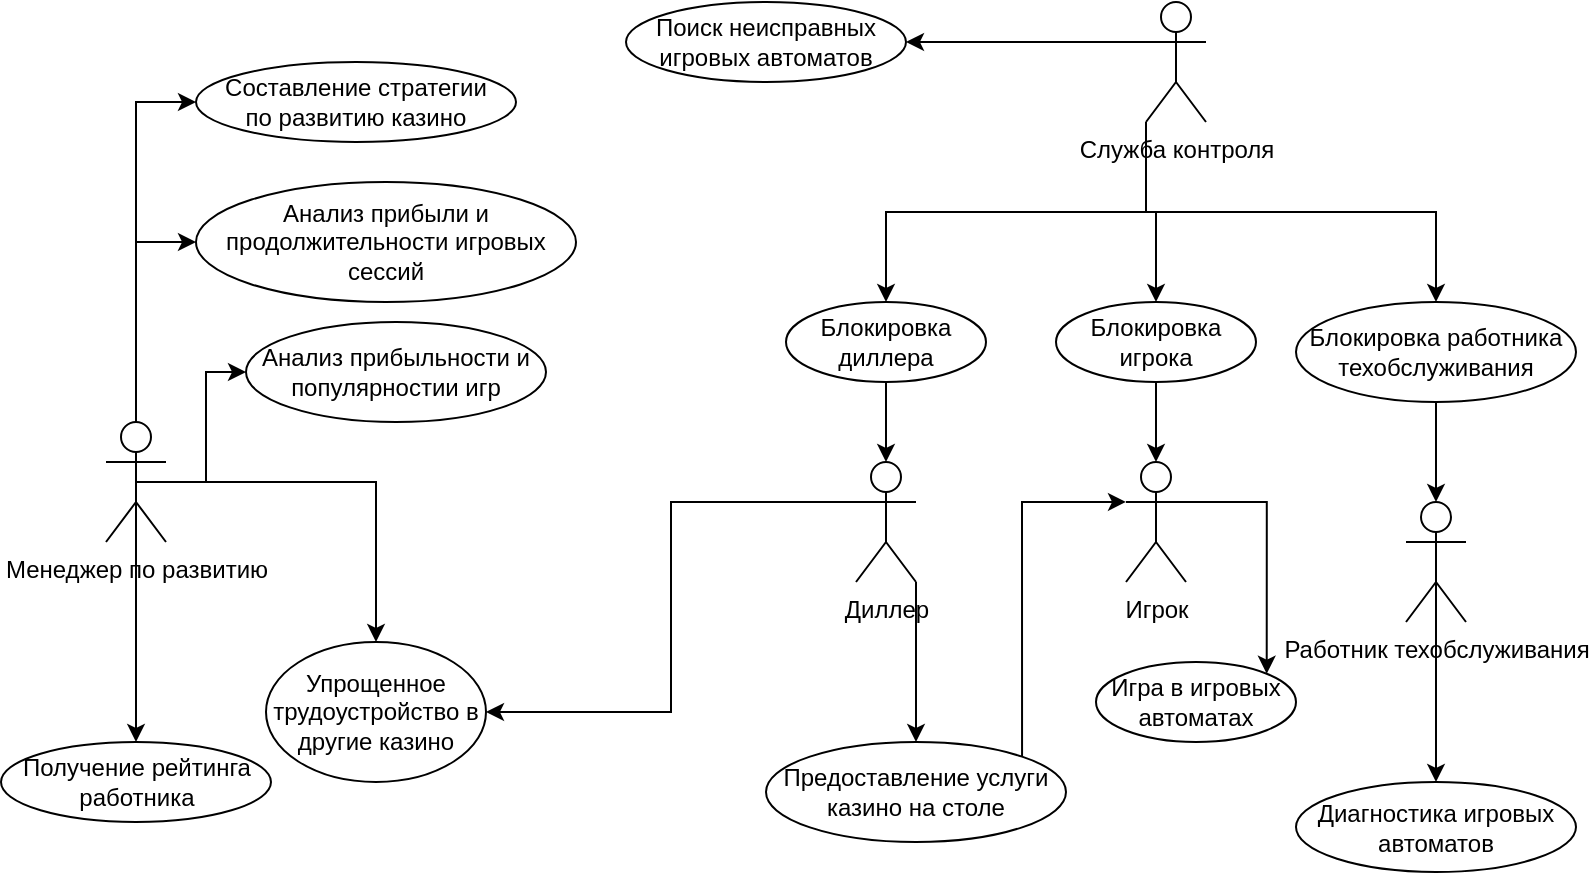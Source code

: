 <mxfile version="24.8.3">
  <diagram id="R2lEEEUBdFMjLlhIrx00" name="Page-1">
    <mxGraphModel dx="1161" dy="663" grid="1" gridSize="10" guides="1" tooltips="1" connect="1" arrows="1" fold="1" page="1" pageScale="1" pageWidth="850" pageHeight="1100" math="0" shadow="0" extFonts="Permanent Marker^https://fonts.googleapis.com/css?family=Permanent+Marker">
      <root>
        <mxCell id="0" />
        <mxCell id="1" parent="0" />
        <mxCell id="PewiOTrZ7ExZwnoL11AP-51" style="edgeStyle=orthogonalEdgeStyle;rounded=0;orthogonalLoop=1;jettySize=auto;html=1;exitX=0.5;exitY=0;exitDx=0;exitDy=0;exitPerimeter=0;entryX=0;entryY=0.5;entryDx=0;entryDy=0;" edge="1" parent="1" source="PewiOTrZ7ExZwnoL11AP-1" target="PewiOTrZ7ExZwnoL11AP-5">
          <mxGeometry relative="1" as="geometry" />
        </mxCell>
        <mxCell id="PewiOTrZ7ExZwnoL11AP-53" style="edgeStyle=orthogonalEdgeStyle;rounded=0;orthogonalLoop=1;jettySize=auto;html=1;exitX=0.5;exitY=0;exitDx=0;exitDy=0;exitPerimeter=0;entryX=0;entryY=0.5;entryDx=0;entryDy=0;" edge="1" parent="1" source="PewiOTrZ7ExZwnoL11AP-1" target="PewiOTrZ7ExZwnoL11AP-7">
          <mxGeometry relative="1" as="geometry" />
        </mxCell>
        <mxCell id="PewiOTrZ7ExZwnoL11AP-54" style="edgeStyle=orthogonalEdgeStyle;rounded=0;orthogonalLoop=1;jettySize=auto;html=1;exitX=0.5;exitY=0.5;exitDx=0;exitDy=0;exitPerimeter=0;entryX=0;entryY=0.5;entryDx=0;entryDy=0;" edge="1" parent="1" source="PewiOTrZ7ExZwnoL11AP-1" target="PewiOTrZ7ExZwnoL11AP-6">
          <mxGeometry relative="1" as="geometry" />
        </mxCell>
        <mxCell id="PewiOTrZ7ExZwnoL11AP-55" style="edgeStyle=orthogonalEdgeStyle;rounded=0;orthogonalLoop=1;jettySize=auto;html=1;exitX=0.5;exitY=0.5;exitDx=0;exitDy=0;exitPerimeter=0;" edge="1" parent="1" source="PewiOTrZ7ExZwnoL11AP-1" target="PewiOTrZ7ExZwnoL11AP-49">
          <mxGeometry relative="1" as="geometry" />
        </mxCell>
        <mxCell id="PewiOTrZ7ExZwnoL11AP-66" style="edgeStyle=orthogonalEdgeStyle;rounded=0;orthogonalLoop=1;jettySize=auto;html=1;exitX=0.5;exitY=0.5;exitDx=0;exitDy=0;exitPerimeter=0;" edge="1" parent="1" source="PewiOTrZ7ExZwnoL11AP-1" target="PewiOTrZ7ExZwnoL11AP-65">
          <mxGeometry relative="1" as="geometry" />
        </mxCell>
        <mxCell id="PewiOTrZ7ExZwnoL11AP-1" value="Менеджер по развитию" style="shape=umlActor;verticalLabelPosition=bottom;verticalAlign=top;html=1;outlineConnect=0;" vertex="1" parent="1">
          <mxGeometry x="70" y="240" width="30" height="60" as="geometry" />
        </mxCell>
        <mxCell id="PewiOTrZ7ExZwnoL11AP-62" style="edgeStyle=orthogonalEdgeStyle;rounded=0;orthogonalLoop=1;jettySize=auto;html=1;exitX=0;exitY=0.333;exitDx=0;exitDy=0;exitPerimeter=0;entryX=1;entryY=0;entryDx=0;entryDy=0;startArrow=classic;startFill=1;endArrow=none;endFill=0;" edge="1" parent="1" source="PewiOTrZ7ExZwnoL11AP-2" target="PewiOTrZ7ExZwnoL11AP-16">
          <mxGeometry relative="1" as="geometry" />
        </mxCell>
        <mxCell id="PewiOTrZ7ExZwnoL11AP-64" style="edgeStyle=orthogonalEdgeStyle;rounded=0;orthogonalLoop=1;jettySize=auto;html=1;exitX=1;exitY=0.333;exitDx=0;exitDy=0;exitPerimeter=0;entryX=1;entryY=0;entryDx=0;entryDy=0;" edge="1" parent="1" source="PewiOTrZ7ExZwnoL11AP-2" target="PewiOTrZ7ExZwnoL11AP-47">
          <mxGeometry relative="1" as="geometry" />
        </mxCell>
        <mxCell id="PewiOTrZ7ExZwnoL11AP-2" value="Игрок" style="shape=umlActor;verticalLabelPosition=bottom;verticalAlign=top;html=1;outlineConnect=0;" vertex="1" parent="1">
          <mxGeometry x="580" y="260" width="30" height="60" as="geometry" />
        </mxCell>
        <mxCell id="PewiOTrZ7ExZwnoL11AP-63" style="edgeStyle=orthogonalEdgeStyle;rounded=0;orthogonalLoop=1;jettySize=auto;html=1;exitX=0.5;exitY=0.5;exitDx=0;exitDy=0;exitPerimeter=0;entryX=0.5;entryY=0;entryDx=0;entryDy=0;" edge="1" parent="1" source="PewiOTrZ7ExZwnoL11AP-3" target="PewiOTrZ7ExZwnoL11AP-27">
          <mxGeometry relative="1" as="geometry" />
        </mxCell>
        <mxCell id="PewiOTrZ7ExZwnoL11AP-3" value="Работник техобслуживания" style="shape=umlActor;verticalLabelPosition=bottom;verticalAlign=top;html=1;outlineConnect=0;" vertex="1" parent="1">
          <mxGeometry x="720" y="280" width="30" height="60" as="geometry" />
        </mxCell>
        <mxCell id="PewiOTrZ7ExZwnoL11AP-34" style="edgeStyle=orthogonalEdgeStyle;rounded=0;orthogonalLoop=1;jettySize=auto;html=1;exitX=0;exitY=0.333;exitDx=0;exitDy=0;exitPerimeter=0;entryX=1;entryY=0.5;entryDx=0;entryDy=0;" edge="1" parent="1" source="PewiOTrZ7ExZwnoL11AP-4" target="PewiOTrZ7ExZwnoL11AP-15">
          <mxGeometry relative="1" as="geometry" />
        </mxCell>
        <mxCell id="PewiOTrZ7ExZwnoL11AP-37" style="edgeStyle=orthogonalEdgeStyle;rounded=0;orthogonalLoop=1;jettySize=auto;html=1;exitX=0;exitY=1;exitDx=0;exitDy=0;exitPerimeter=0;" edge="1" parent="1" source="PewiOTrZ7ExZwnoL11AP-4" target="PewiOTrZ7ExZwnoL11AP-12">
          <mxGeometry relative="1" as="geometry" />
        </mxCell>
        <mxCell id="PewiOTrZ7ExZwnoL11AP-38" style="edgeStyle=orthogonalEdgeStyle;rounded=0;orthogonalLoop=1;jettySize=auto;html=1;exitX=0;exitY=1;exitDx=0;exitDy=0;exitPerimeter=0;" edge="1" parent="1" source="PewiOTrZ7ExZwnoL11AP-4" target="PewiOTrZ7ExZwnoL11AP-13">
          <mxGeometry relative="1" as="geometry" />
        </mxCell>
        <mxCell id="PewiOTrZ7ExZwnoL11AP-39" style="edgeStyle=orthogonalEdgeStyle;rounded=0;orthogonalLoop=1;jettySize=auto;html=1;exitX=0;exitY=1;exitDx=0;exitDy=0;exitPerimeter=0;" edge="1" parent="1" source="PewiOTrZ7ExZwnoL11AP-4" target="PewiOTrZ7ExZwnoL11AP-14">
          <mxGeometry relative="1" as="geometry" />
        </mxCell>
        <mxCell id="PewiOTrZ7ExZwnoL11AP-4" value="Служба контроля" style="shape=umlActor;verticalLabelPosition=bottom;verticalAlign=top;html=1;outlineConnect=0;" vertex="1" parent="1">
          <mxGeometry x="590" y="30" width="30" height="60" as="geometry" />
        </mxCell>
        <mxCell id="PewiOTrZ7ExZwnoL11AP-5" value="Составление стратегии&lt;br&gt;по развитию казино" style="ellipse;whiteSpace=wrap;html=1;align=center;" vertex="1" parent="1">
          <mxGeometry x="115" y="60" width="160" height="40" as="geometry" />
        </mxCell>
        <mxCell id="PewiOTrZ7ExZwnoL11AP-6" value="Анализ прибыльности и популярностии игр" style="ellipse;whiteSpace=wrap;html=1;align=center;" vertex="1" parent="1">
          <mxGeometry x="140" y="190" width="150" height="50" as="geometry" />
        </mxCell>
        <mxCell id="PewiOTrZ7ExZwnoL11AP-7" value="Анализ прибыли и продолжительности игровых сессий" style="ellipse;whiteSpace=wrap;html=1;align=center;" vertex="1" parent="1">
          <mxGeometry x="115" y="120" width="190" height="60" as="geometry" />
        </mxCell>
        <mxCell id="PewiOTrZ7ExZwnoL11AP-58" style="edgeStyle=orthogonalEdgeStyle;rounded=0;orthogonalLoop=1;jettySize=auto;html=1;exitX=0;exitY=0.333;exitDx=0;exitDy=0;exitPerimeter=0;entryX=1;entryY=0.5;entryDx=0;entryDy=0;" edge="1" parent="1" source="PewiOTrZ7ExZwnoL11AP-11" target="PewiOTrZ7ExZwnoL11AP-49">
          <mxGeometry relative="1" as="geometry" />
        </mxCell>
        <mxCell id="PewiOTrZ7ExZwnoL11AP-59" style="edgeStyle=orthogonalEdgeStyle;rounded=0;orthogonalLoop=1;jettySize=auto;html=1;exitX=1;exitY=1;exitDx=0;exitDy=0;exitPerimeter=0;" edge="1" parent="1" source="PewiOTrZ7ExZwnoL11AP-11" target="PewiOTrZ7ExZwnoL11AP-16">
          <mxGeometry relative="1" as="geometry" />
        </mxCell>
        <mxCell id="PewiOTrZ7ExZwnoL11AP-11" value="Диллер" style="shape=umlActor;verticalLabelPosition=bottom;verticalAlign=top;html=1;outlineConnect=0;" vertex="1" parent="1">
          <mxGeometry x="445" y="260" width="30" height="60" as="geometry" />
        </mxCell>
        <mxCell id="PewiOTrZ7ExZwnoL11AP-12" value="Блокировка игрока" style="ellipse;whiteSpace=wrap;html=1;align=center;" vertex="1" parent="1">
          <mxGeometry x="545" y="180" width="100" height="40" as="geometry" />
        </mxCell>
        <mxCell id="PewiOTrZ7ExZwnoL11AP-56" style="edgeStyle=orthogonalEdgeStyle;rounded=0;orthogonalLoop=1;jettySize=auto;html=1;exitX=0.5;exitY=1;exitDx=0;exitDy=0;" edge="1" parent="1" source="PewiOTrZ7ExZwnoL11AP-13" target="PewiOTrZ7ExZwnoL11AP-11">
          <mxGeometry relative="1" as="geometry" />
        </mxCell>
        <mxCell id="PewiOTrZ7ExZwnoL11AP-13" value="Блокировка диллера" style="ellipse;whiteSpace=wrap;html=1;align=center;" vertex="1" parent="1">
          <mxGeometry x="410" y="180" width="100" height="40" as="geometry" />
        </mxCell>
        <mxCell id="PewiOTrZ7ExZwnoL11AP-33" style="edgeStyle=orthogonalEdgeStyle;rounded=0;orthogonalLoop=1;jettySize=auto;html=1;exitX=0.5;exitY=1;exitDx=0;exitDy=0;" edge="1" parent="1" source="PewiOTrZ7ExZwnoL11AP-14" target="PewiOTrZ7ExZwnoL11AP-3">
          <mxGeometry relative="1" as="geometry" />
        </mxCell>
        <mxCell id="PewiOTrZ7ExZwnoL11AP-14" value="Блокировка работника техобслуживания" style="ellipse;whiteSpace=wrap;html=1;align=center;" vertex="1" parent="1">
          <mxGeometry x="665" y="180" width="140" height="50" as="geometry" />
        </mxCell>
        <mxCell id="PewiOTrZ7ExZwnoL11AP-15" value="Поиск неисправных игровых автоматов" style="ellipse;whiteSpace=wrap;html=1;align=center;" vertex="1" parent="1">
          <mxGeometry x="330" y="30" width="140" height="40" as="geometry" />
        </mxCell>
        <mxCell id="PewiOTrZ7ExZwnoL11AP-16" value="Предоставление услуги казино на столе" style="ellipse;whiteSpace=wrap;html=1;align=center;" vertex="1" parent="1">
          <mxGeometry x="400" y="400" width="150" height="50" as="geometry" />
        </mxCell>
        <mxCell id="PewiOTrZ7ExZwnoL11AP-27" value="Диагностика игровых автоматов" style="ellipse;whiteSpace=wrap;html=1;align=center;" vertex="1" parent="1">
          <mxGeometry x="665" y="420" width="140" height="45" as="geometry" />
        </mxCell>
        <mxCell id="PewiOTrZ7ExZwnoL11AP-47" value="Игра в игровых автоматах" style="ellipse;whiteSpace=wrap;html=1;align=center;" vertex="1" parent="1">
          <mxGeometry x="565" y="360" width="100" height="40" as="geometry" />
        </mxCell>
        <mxCell id="PewiOTrZ7ExZwnoL11AP-49" value="Упрощенное трудоустройство в другие казино" style="ellipse;whiteSpace=wrap;html=1;align=center;" vertex="1" parent="1">
          <mxGeometry x="150" y="350" width="110" height="70" as="geometry" />
        </mxCell>
        <mxCell id="PewiOTrZ7ExZwnoL11AP-57" style="edgeStyle=orthogonalEdgeStyle;rounded=0;orthogonalLoop=1;jettySize=auto;html=1;exitX=0.5;exitY=1;exitDx=0;exitDy=0;entryX=0.5;entryY=0;entryDx=0;entryDy=0;entryPerimeter=0;" edge="1" parent="1" source="PewiOTrZ7ExZwnoL11AP-12" target="PewiOTrZ7ExZwnoL11AP-2">
          <mxGeometry relative="1" as="geometry" />
        </mxCell>
        <mxCell id="PewiOTrZ7ExZwnoL11AP-65" value="Получение рейтинга работника" style="ellipse;whiteSpace=wrap;html=1;align=center;" vertex="1" parent="1">
          <mxGeometry x="17.5" y="400" width="135" height="40" as="geometry" />
        </mxCell>
      </root>
    </mxGraphModel>
  </diagram>
</mxfile>
